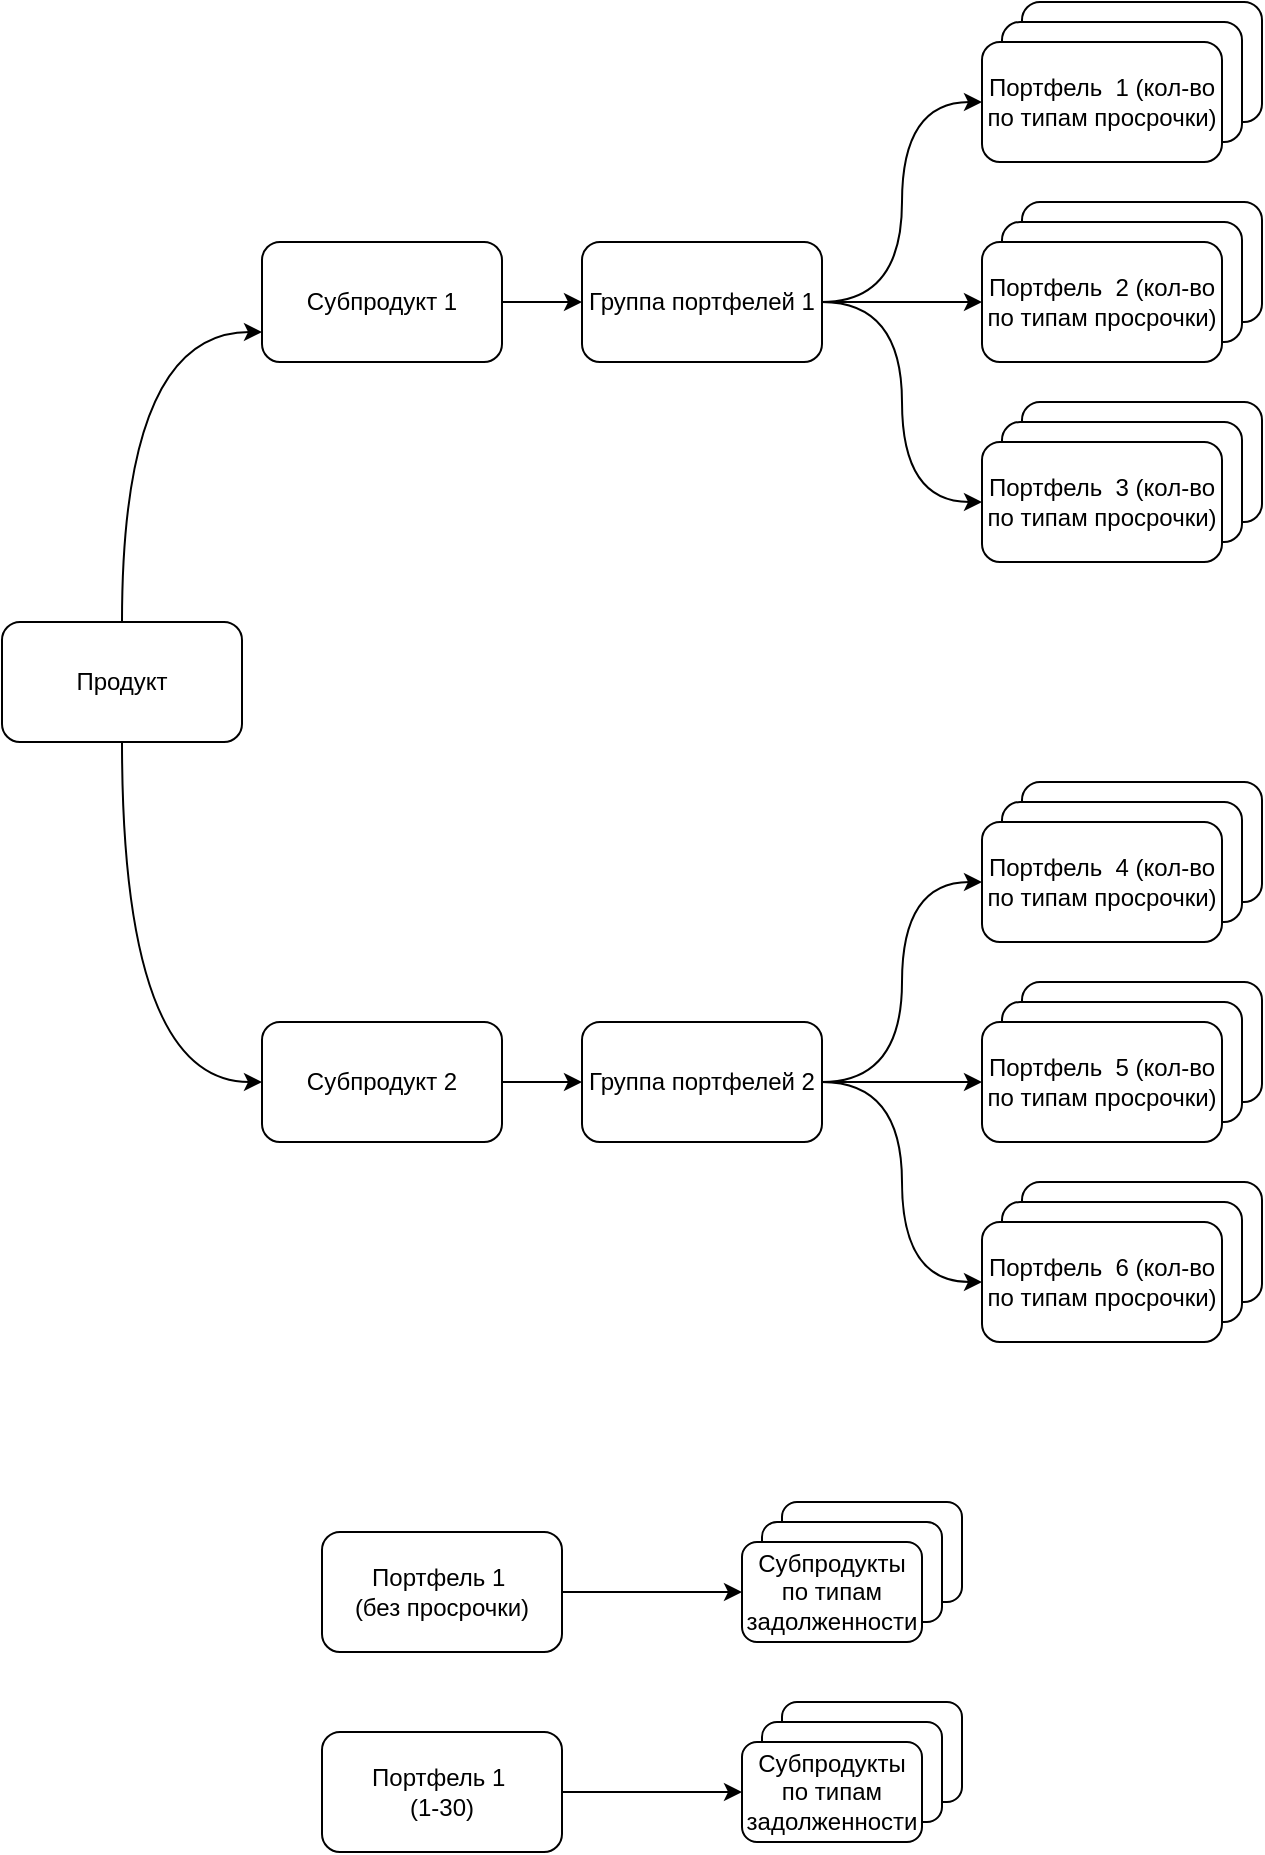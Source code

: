 <mxfile version="24.7.8">
  <diagram name="Страница — 1" id="hBeuqhil3IWqlSin_1XC">
    <mxGraphModel dx="2901" dy="1132" grid="1" gridSize="10" guides="1" tooltips="1" connect="1" arrows="1" fold="1" page="1" pageScale="1" pageWidth="827" pageHeight="1169" math="0" shadow="0">
      <root>
        <mxCell id="0" />
        <mxCell id="1" parent="0" />
        <mxCell id="du0Gs09iSxAhnCI6OzpY-44" style="edgeStyle=orthogonalEdgeStyle;rounded=0;orthogonalLoop=1;jettySize=auto;html=1;entryX=0;entryY=0.75;entryDx=0;entryDy=0;exitX=0.5;exitY=0;exitDx=0;exitDy=0;curved=1;" edge="1" parent="1" source="du0Gs09iSxAhnCI6OzpY-1" target="du0Gs09iSxAhnCI6OzpY-42">
          <mxGeometry relative="1" as="geometry" />
        </mxCell>
        <mxCell id="du0Gs09iSxAhnCI6OzpY-45" style="edgeStyle=orthogonalEdgeStyle;rounded=0;orthogonalLoop=1;jettySize=auto;html=1;entryX=0;entryY=0.5;entryDx=0;entryDy=0;exitX=0.5;exitY=1;exitDx=0;exitDy=0;curved=1;" edge="1" parent="1" source="du0Gs09iSxAhnCI6OzpY-1" target="du0Gs09iSxAhnCI6OzpY-43">
          <mxGeometry relative="1" as="geometry" />
        </mxCell>
        <mxCell id="du0Gs09iSxAhnCI6OzpY-1" value="Продукт" style="rounded=1;whiteSpace=wrap;html=1;" vertex="1" parent="1">
          <mxGeometry x="-760" y="410" width="120" height="60" as="geometry" />
        </mxCell>
        <mxCell id="du0Gs09iSxAhnCI6OzpY-48" style="edgeStyle=orthogonalEdgeStyle;rounded=0;orthogonalLoop=1;jettySize=auto;html=1;entryX=0;entryY=0.5;entryDx=0;entryDy=0;curved=1;" edge="1" parent="1" source="du0Gs09iSxAhnCI6OzpY-2" target="du0Gs09iSxAhnCI6OzpY-6">
          <mxGeometry relative="1" as="geometry" />
        </mxCell>
        <mxCell id="du0Gs09iSxAhnCI6OzpY-49" style="edgeStyle=orthogonalEdgeStyle;rounded=0;orthogonalLoop=1;jettySize=auto;html=1;entryX=0;entryY=0.5;entryDx=0;entryDy=0;curved=1;" edge="1" parent="1" source="du0Gs09iSxAhnCI6OzpY-2" target="du0Gs09iSxAhnCI6OzpY-14">
          <mxGeometry relative="1" as="geometry" />
        </mxCell>
        <mxCell id="du0Gs09iSxAhnCI6OzpY-50" style="edgeStyle=orthogonalEdgeStyle;rounded=0;orthogonalLoop=1;jettySize=auto;html=1;entryX=0;entryY=0.5;entryDx=0;entryDy=0;curved=1;" edge="1" parent="1" source="du0Gs09iSxAhnCI6OzpY-2" target="du0Gs09iSxAhnCI6OzpY-17">
          <mxGeometry relative="1" as="geometry" />
        </mxCell>
        <mxCell id="du0Gs09iSxAhnCI6OzpY-2" value="&lt;div&gt;Группа портфелей 1&lt;/div&gt;" style="rounded=1;whiteSpace=wrap;html=1;" vertex="1" parent="1">
          <mxGeometry x="-470" y="220" width="120" height="60" as="geometry" />
        </mxCell>
        <mxCell id="du0Gs09iSxAhnCI6OzpY-51" style="edgeStyle=orthogonalEdgeStyle;rounded=0;orthogonalLoop=1;jettySize=auto;html=1;entryX=0;entryY=0.5;entryDx=0;entryDy=0;exitX=1;exitY=0.5;exitDx=0;exitDy=0;curved=1;" edge="1" parent="1" source="du0Gs09iSxAhnCI6OzpY-3" target="du0Gs09iSxAhnCI6OzpY-33">
          <mxGeometry relative="1" as="geometry">
            <mxPoint x="-340" y="640" as="sourcePoint" />
          </mxGeometry>
        </mxCell>
        <mxCell id="du0Gs09iSxAhnCI6OzpY-52" style="edgeStyle=orthogonalEdgeStyle;rounded=0;orthogonalLoop=1;jettySize=auto;html=1;entryX=0;entryY=0.5;entryDx=0;entryDy=0;curved=1;" edge="1" parent="1" source="du0Gs09iSxAhnCI6OzpY-3" target="du0Gs09iSxAhnCI6OzpY-41">
          <mxGeometry relative="1" as="geometry" />
        </mxCell>
        <mxCell id="du0Gs09iSxAhnCI6OzpY-53" style="edgeStyle=orthogonalEdgeStyle;rounded=0;orthogonalLoop=1;jettySize=auto;html=1;entryX=0;entryY=0.5;entryDx=0;entryDy=0;curved=1;" edge="1" parent="1" source="du0Gs09iSxAhnCI6OzpY-3" target="du0Gs09iSxAhnCI6OzpY-37">
          <mxGeometry relative="1" as="geometry" />
        </mxCell>
        <mxCell id="du0Gs09iSxAhnCI6OzpY-3" value="&lt;div&gt;Группа портфелей 2&lt;/div&gt;" style="rounded=1;whiteSpace=wrap;html=1;" vertex="1" parent="1">
          <mxGeometry x="-470" y="610" width="120" height="60" as="geometry" />
        </mxCell>
        <mxCell id="du0Gs09iSxAhnCI6OzpY-27" value="" style="group" vertex="1" connectable="0" parent="1">
          <mxGeometry x="-270" y="100" width="140" height="80" as="geometry" />
        </mxCell>
        <mxCell id="du0Gs09iSxAhnCI6OzpY-11" value="" style="rounded=1;whiteSpace=wrap;html=1;movable=1;resizable=1;rotatable=1;deletable=1;editable=1;locked=0;connectable=1;" vertex="1" parent="du0Gs09iSxAhnCI6OzpY-27">
          <mxGeometry x="20" width="120" height="60" as="geometry" />
        </mxCell>
        <mxCell id="du0Gs09iSxAhnCI6OzpY-10" value="" style="rounded=1;whiteSpace=wrap;html=1;movable=1;resizable=1;rotatable=1;deletable=1;editable=1;locked=0;connectable=1;" vertex="1" parent="du0Gs09iSxAhnCI6OzpY-27">
          <mxGeometry x="10" y="10" width="120" height="60" as="geometry" />
        </mxCell>
        <mxCell id="du0Gs09iSxAhnCI6OzpY-6" value="Портфель&amp;nbsp; 1 (кол-во по типам просрочки)" style="rounded=1;whiteSpace=wrap;html=1;movable=1;resizable=1;rotatable=1;deletable=1;editable=1;locked=0;connectable=1;" vertex="1" parent="du0Gs09iSxAhnCI6OzpY-27">
          <mxGeometry y="20" width="120" height="60" as="geometry" />
        </mxCell>
        <mxCell id="du0Gs09iSxAhnCI6OzpY-28" value="" style="group" vertex="1" connectable="0" parent="1">
          <mxGeometry x="-270" y="300" width="140" height="80" as="geometry" />
        </mxCell>
        <mxCell id="du0Gs09iSxAhnCI6OzpY-15" value="" style="rounded=1;whiteSpace=wrap;html=1;" vertex="1" parent="du0Gs09iSxAhnCI6OzpY-28">
          <mxGeometry x="20" width="120" height="60" as="geometry" />
        </mxCell>
        <mxCell id="du0Gs09iSxAhnCI6OzpY-16" value="" style="rounded=1;whiteSpace=wrap;html=1;" vertex="1" parent="du0Gs09iSxAhnCI6OzpY-28">
          <mxGeometry x="10" y="10" width="120" height="60" as="geometry" />
        </mxCell>
        <mxCell id="du0Gs09iSxAhnCI6OzpY-17" value="Портфель&amp;nbsp; 3 (кол-во по типам просрочки)" style="rounded=1;whiteSpace=wrap;html=1;" vertex="1" parent="du0Gs09iSxAhnCI6OzpY-28">
          <mxGeometry y="20" width="120" height="60" as="geometry" />
        </mxCell>
        <mxCell id="du0Gs09iSxAhnCI6OzpY-29" value="" style="group" vertex="1" connectable="0" parent="1">
          <mxGeometry x="-270" y="200" width="140" height="80" as="geometry" />
        </mxCell>
        <mxCell id="du0Gs09iSxAhnCI6OzpY-12" value="" style="rounded=1;whiteSpace=wrap;html=1;" vertex="1" parent="du0Gs09iSxAhnCI6OzpY-29">
          <mxGeometry x="20" width="120" height="60" as="geometry" />
        </mxCell>
        <mxCell id="du0Gs09iSxAhnCI6OzpY-13" value="" style="rounded=1;whiteSpace=wrap;html=1;" vertex="1" parent="du0Gs09iSxAhnCI6OzpY-29">
          <mxGeometry x="10" y="10" width="120" height="60" as="geometry" />
        </mxCell>
        <mxCell id="du0Gs09iSxAhnCI6OzpY-14" value="Портфель&amp;nbsp; 2 (кол-во по типам просрочки)" style="rounded=1;whiteSpace=wrap;html=1;" vertex="1" parent="du0Gs09iSxAhnCI6OzpY-29">
          <mxGeometry y="20" width="120" height="60" as="geometry" />
        </mxCell>
        <mxCell id="du0Gs09iSxAhnCI6OzpY-30" value="" style="group" vertex="1" connectable="0" parent="1">
          <mxGeometry x="-270" y="490" width="140" height="80" as="geometry" />
        </mxCell>
        <mxCell id="du0Gs09iSxAhnCI6OzpY-31" value="" style="rounded=1;whiteSpace=wrap;html=1;movable=1;resizable=1;rotatable=1;deletable=1;editable=1;locked=0;connectable=1;" vertex="1" parent="du0Gs09iSxAhnCI6OzpY-30">
          <mxGeometry x="20" width="120" height="60" as="geometry" />
        </mxCell>
        <mxCell id="du0Gs09iSxAhnCI6OzpY-32" value="" style="rounded=1;whiteSpace=wrap;html=1;movable=1;resizable=1;rotatable=1;deletable=1;editable=1;locked=0;connectable=1;" vertex="1" parent="du0Gs09iSxAhnCI6OzpY-30">
          <mxGeometry x="10" y="10" width="120" height="60" as="geometry" />
        </mxCell>
        <mxCell id="du0Gs09iSxAhnCI6OzpY-33" value="Портфель&amp;nbsp; 4 (кол-во по типам просрочки)" style="rounded=1;whiteSpace=wrap;html=1;movable=1;resizable=1;rotatable=1;deletable=1;editable=1;locked=0;connectable=1;" vertex="1" parent="du0Gs09iSxAhnCI6OzpY-30">
          <mxGeometry y="20" width="120" height="60" as="geometry" />
        </mxCell>
        <mxCell id="du0Gs09iSxAhnCI6OzpY-34" value="" style="group" vertex="1" connectable="0" parent="1">
          <mxGeometry x="-270" y="690" width="140" height="80" as="geometry" />
        </mxCell>
        <mxCell id="du0Gs09iSxAhnCI6OzpY-35" value="" style="rounded=1;whiteSpace=wrap;html=1;" vertex="1" parent="du0Gs09iSxAhnCI6OzpY-34">
          <mxGeometry x="20" width="120" height="60" as="geometry" />
        </mxCell>
        <mxCell id="du0Gs09iSxAhnCI6OzpY-36" value="" style="rounded=1;whiteSpace=wrap;html=1;" vertex="1" parent="du0Gs09iSxAhnCI6OzpY-34">
          <mxGeometry x="10" y="10" width="120" height="60" as="geometry" />
        </mxCell>
        <mxCell id="du0Gs09iSxAhnCI6OzpY-37" value="Портфель&amp;nbsp; 6 (кол-во по типам просрочки)" style="rounded=1;whiteSpace=wrap;html=1;" vertex="1" parent="du0Gs09iSxAhnCI6OzpY-34">
          <mxGeometry y="20" width="120" height="60" as="geometry" />
        </mxCell>
        <mxCell id="du0Gs09iSxAhnCI6OzpY-38" value="" style="group" vertex="1" connectable="0" parent="1">
          <mxGeometry x="-270" y="590" width="140" height="80" as="geometry" />
        </mxCell>
        <mxCell id="du0Gs09iSxAhnCI6OzpY-39" value="" style="rounded=1;whiteSpace=wrap;html=1;" vertex="1" parent="du0Gs09iSxAhnCI6OzpY-38">
          <mxGeometry x="20" width="120" height="60" as="geometry" />
        </mxCell>
        <mxCell id="du0Gs09iSxAhnCI6OzpY-40" value="" style="rounded=1;whiteSpace=wrap;html=1;" vertex="1" parent="du0Gs09iSxAhnCI6OzpY-38">
          <mxGeometry x="10" y="10" width="120" height="60" as="geometry" />
        </mxCell>
        <mxCell id="du0Gs09iSxAhnCI6OzpY-41" value="Портфель&amp;nbsp; 5 (кол-во по типам просрочки)" style="rounded=1;whiteSpace=wrap;html=1;" vertex="1" parent="du0Gs09iSxAhnCI6OzpY-38">
          <mxGeometry y="20" width="120" height="60" as="geometry" />
        </mxCell>
        <mxCell id="du0Gs09iSxAhnCI6OzpY-46" style="edgeStyle=orthogonalEdgeStyle;rounded=0;orthogonalLoop=1;jettySize=auto;html=1;entryX=0;entryY=0.5;entryDx=0;entryDy=0;" edge="1" parent="1" source="du0Gs09iSxAhnCI6OzpY-42" target="du0Gs09iSxAhnCI6OzpY-2">
          <mxGeometry relative="1" as="geometry" />
        </mxCell>
        <mxCell id="du0Gs09iSxAhnCI6OzpY-42" value="&lt;div&gt;Субпродукт 1&lt;/div&gt;" style="rounded=1;whiteSpace=wrap;html=1;" vertex="1" parent="1">
          <mxGeometry x="-630" y="220" width="120" height="60" as="geometry" />
        </mxCell>
        <mxCell id="du0Gs09iSxAhnCI6OzpY-47" style="edgeStyle=orthogonalEdgeStyle;rounded=0;orthogonalLoop=1;jettySize=auto;html=1;entryX=0;entryY=0.5;entryDx=0;entryDy=0;" edge="1" parent="1" source="du0Gs09iSxAhnCI6OzpY-43" target="du0Gs09iSxAhnCI6OzpY-3">
          <mxGeometry relative="1" as="geometry" />
        </mxCell>
        <mxCell id="du0Gs09iSxAhnCI6OzpY-43" value="&lt;div&gt;Субпродукт 2&lt;/div&gt;" style="rounded=1;whiteSpace=wrap;html=1;" vertex="1" parent="1">
          <mxGeometry x="-630" y="610" width="120" height="60" as="geometry" />
        </mxCell>
        <mxCell id="du0Gs09iSxAhnCI6OzpY-68" style="edgeStyle=orthogonalEdgeStyle;rounded=0;orthogonalLoop=1;jettySize=auto;html=1;entryX=0;entryY=0.5;entryDx=0;entryDy=0;" edge="1" parent="1" source="du0Gs09iSxAhnCI6OzpY-54" target="du0Gs09iSxAhnCI6OzpY-63">
          <mxGeometry relative="1" as="geometry" />
        </mxCell>
        <mxCell id="du0Gs09iSxAhnCI6OzpY-54" value="Портфель 1&amp;nbsp;&lt;div&gt;(без просрочки)&lt;/div&gt;" style="rounded=1;whiteSpace=wrap;html=1;" vertex="1" parent="1">
          <mxGeometry x="-600" y="865" width="120" height="60" as="geometry" />
        </mxCell>
        <mxCell id="du0Gs09iSxAhnCI6OzpY-66" value="" style="group" vertex="1" connectable="0" parent="1">
          <mxGeometry x="-390" y="850" width="110" height="70" as="geometry" />
        </mxCell>
        <mxCell id="du0Gs09iSxAhnCI6OzpY-65" value="" style="rounded=1;whiteSpace=wrap;html=1;" vertex="1" parent="du0Gs09iSxAhnCI6OzpY-66">
          <mxGeometry x="20" width="90" height="50" as="geometry" />
        </mxCell>
        <mxCell id="du0Gs09iSxAhnCI6OzpY-64" value="" style="rounded=1;whiteSpace=wrap;html=1;" vertex="1" parent="du0Gs09iSxAhnCI6OzpY-66">
          <mxGeometry x="10" y="10" width="90" height="50" as="geometry" />
        </mxCell>
        <mxCell id="du0Gs09iSxAhnCI6OzpY-63" value="Субпродукты по типам задолженности" style="rounded=1;whiteSpace=wrap;html=1;" vertex="1" parent="du0Gs09iSxAhnCI6OzpY-66">
          <mxGeometry y="20" width="90" height="50" as="geometry" />
        </mxCell>
        <mxCell id="du0Gs09iSxAhnCI6OzpY-69" style="edgeStyle=orthogonalEdgeStyle;rounded=0;orthogonalLoop=1;jettySize=auto;html=1;entryX=0;entryY=0.5;entryDx=0;entryDy=0;" edge="1" parent="1" source="du0Gs09iSxAhnCI6OzpY-70" target="du0Gs09iSxAhnCI6OzpY-74">
          <mxGeometry relative="1" as="geometry" />
        </mxCell>
        <mxCell id="du0Gs09iSxAhnCI6OzpY-70" value="Портфель 1&amp;nbsp;&lt;div&gt;(1-30)&lt;/div&gt;" style="rounded=1;whiteSpace=wrap;html=1;" vertex="1" parent="1">
          <mxGeometry x="-600" y="965" width="120" height="60" as="geometry" />
        </mxCell>
        <mxCell id="du0Gs09iSxAhnCI6OzpY-71" value="" style="group" vertex="1" connectable="0" parent="1">
          <mxGeometry x="-390" y="950" width="110" height="70" as="geometry" />
        </mxCell>
        <mxCell id="du0Gs09iSxAhnCI6OzpY-72" value="" style="rounded=1;whiteSpace=wrap;html=1;" vertex="1" parent="du0Gs09iSxAhnCI6OzpY-71">
          <mxGeometry x="20" width="90" height="50" as="geometry" />
        </mxCell>
        <mxCell id="du0Gs09iSxAhnCI6OzpY-73" value="" style="rounded=1;whiteSpace=wrap;html=1;" vertex="1" parent="du0Gs09iSxAhnCI6OzpY-71">
          <mxGeometry x="10" y="10" width="90" height="50" as="geometry" />
        </mxCell>
        <mxCell id="du0Gs09iSxAhnCI6OzpY-74" value="Субпродукты по типам задолженности" style="rounded=1;whiteSpace=wrap;html=1;" vertex="1" parent="du0Gs09iSxAhnCI6OzpY-71">
          <mxGeometry y="20" width="90" height="50" as="geometry" />
        </mxCell>
      </root>
    </mxGraphModel>
  </diagram>
</mxfile>
